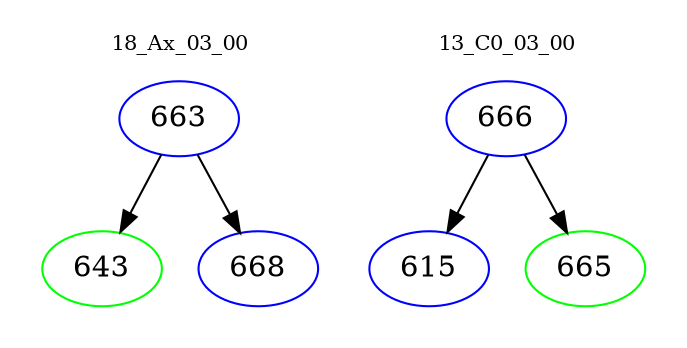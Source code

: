 digraph{
subgraph cluster_0 {
color = white
label = "18_Ax_03_00";
fontsize=10;
T0_663 [label="663", color="blue"]
T0_663 -> T0_643 [color="black"]
T0_643 [label="643", color="green"]
T0_663 -> T0_668 [color="black"]
T0_668 [label="668", color="blue"]
}
subgraph cluster_1 {
color = white
label = "13_C0_03_00";
fontsize=10;
T1_666 [label="666", color="blue"]
T1_666 -> T1_615 [color="black"]
T1_615 [label="615", color="blue"]
T1_666 -> T1_665 [color="black"]
T1_665 [label="665", color="green"]
}
}
